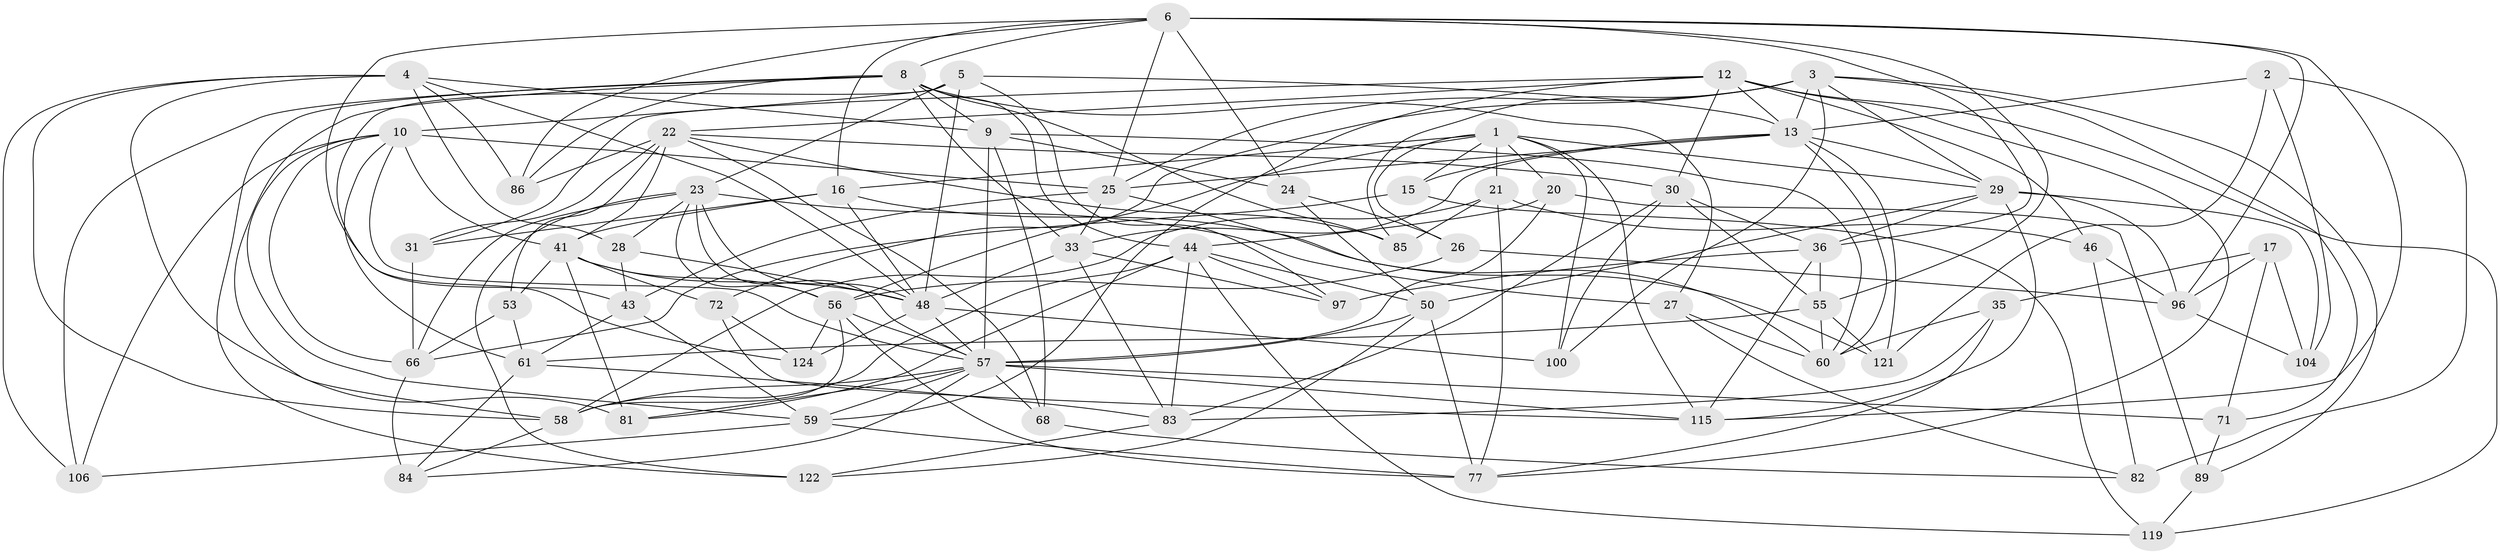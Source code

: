 // original degree distribution, {4: 1.0}
// Generated by graph-tools (version 1.1) at 2025/20/03/04/25 18:20:47]
// undirected, 65 vertices, 189 edges
graph export_dot {
graph [start="1"]
  node [color=gray90,style=filled];
  1 [super="+116+11"];
  2 [super="+69"];
  3 [super="+107+7"];
  4 [super="+74+117"];
  5 [super="+45"];
  6 [super="+34+99+125"];
  8 [super="+93+37"];
  9 [super="+38"];
  10 [super="+114+14"];
  12 [super="+67"];
  13 [super="+19+102+47"];
  15;
  16 [super="+118"];
  17;
  20;
  21 [super="+128"];
  22 [super="+54+32"];
  23 [super="+39+112"];
  24;
  25 [super="+80+79"];
  26;
  27;
  28 [super="+42"];
  29 [super="+40+62"];
  30 [super="+91"];
  31;
  33 [super="+108"];
  35;
  36 [super="+123"];
  41 [super="+52"];
  43 [super="+110"];
  44 [super="+49"];
  46;
  48 [super="+70+51"];
  50 [super="+64"];
  53;
  55 [super="+94"];
  56 [super="+113+109"];
  57 [super="+129+63"];
  58 [super="+103+75"];
  59 [super="+101"];
  60 [super="+88"];
  61 [super="+95"];
  66 [super="+127"];
  68;
  71;
  72;
  77 [super="+126"];
  81;
  82 [super="+90"];
  83 [super="+111"];
  84;
  85;
  86;
  89;
  96 [super="+105"];
  97;
  100;
  104;
  106;
  115 [super="+130"];
  119;
  121;
  122;
  124;
  1 -- 15;
  1 -- 16;
  1 -- 26;
  1 -- 21 [weight=2];
  1 -- 115;
  1 -- 100;
  1 -- 20;
  1 -- 56;
  1 -- 29;
  2 -- 82 [weight=3];
  2 -- 104;
  2 -- 121;
  2 -- 13;
  3 -- 100;
  3 -- 89;
  3 -- 85;
  3 -- 72;
  3 -- 29;
  3 -- 71;
  3 -- 25;
  3 -- 13;
  4 -- 48;
  4 -- 9;
  4 -- 58 [weight=2];
  4 -- 106;
  4 -- 28;
  4 -- 81;
  4 -- 86;
  5 -- 124;
  5 -- 97;
  5 -- 10;
  5 -- 48;
  5 -- 23;
  5 -- 13;
  6 -- 86;
  6 -- 24;
  6 -- 8;
  6 -- 36;
  6 -- 16;
  6 -- 115;
  6 -- 55;
  6 -- 96;
  6 -- 43;
  6 -- 25;
  8 -- 33;
  8 -- 106;
  8 -- 122;
  8 -- 58;
  8 -- 85;
  8 -- 86;
  8 -- 9;
  8 -- 27;
  8 -- 44;
  9 -- 24;
  9 -- 68;
  9 -- 60;
  9 -- 57;
  10 -- 41;
  10 -- 59;
  10 -- 66;
  10 -- 61;
  10 -- 106;
  10 -- 25;
  10 -- 57;
  12 -- 31;
  12 -- 22;
  12 -- 119;
  12 -- 30;
  12 -- 59;
  12 -- 77;
  12 -- 46;
  12 -- 13;
  13 -- 15;
  13 -- 121;
  13 -- 60;
  13 -- 33;
  13 -- 25;
  13 -- 29;
  15 -- 119;
  15 -- 66;
  16 -- 31;
  16 -- 41;
  16 -- 121;
  16 -- 48;
  17 -- 96;
  17 -- 104;
  17 -- 35;
  17 -- 71;
  20 -- 89;
  20 -- 44;
  20 -- 57;
  21 -- 77;
  21 -- 85;
  21 -- 46;
  21 -- 58;
  22 -- 68;
  22 -- 31;
  22 -- 85;
  22 -- 30;
  22 -- 86;
  22 -- 53;
  22 -- 41;
  23 -- 122;
  23 -- 27;
  23 -- 66;
  23 -- 56;
  23 -- 48;
  23 -- 28;
  23 -- 57;
  24 -- 26;
  24 -- 50;
  25 -- 43 [weight=2];
  25 -- 60;
  25 -- 33;
  26 -- 96;
  26 -- 56;
  27 -- 60;
  27 -- 82;
  28 -- 48 [weight=3];
  28 -- 43;
  29 -- 104;
  29 -- 96;
  29 -- 36;
  29 -- 50;
  29 -- 115;
  30 -- 100;
  30 -- 36;
  30 -- 55;
  30 -- 83;
  31 -- 66;
  33 -- 97;
  33 -- 48;
  33 -- 83;
  35 -- 83;
  35 -- 60;
  35 -- 77;
  36 -- 55;
  36 -- 97;
  36 -- 115;
  41 -- 72;
  41 -- 48;
  41 -- 81;
  41 -- 53;
  41 -- 56;
  43 -- 61;
  43 -- 59;
  44 -- 83;
  44 -- 50;
  44 -- 81;
  44 -- 97;
  44 -- 119;
  44 -- 58;
  46 -- 96;
  46 -- 82;
  48 -- 124;
  48 -- 57;
  48 -- 100;
  50 -- 122;
  50 -- 77;
  50 -- 57;
  53 -- 61;
  53 -- 66;
  55 -- 121;
  55 -- 61;
  55 -- 60;
  56 -- 57;
  56 -- 77;
  56 -- 58;
  56 -- 124;
  57 -- 81;
  57 -- 84;
  57 -- 71;
  57 -- 58;
  57 -- 68;
  57 -- 115;
  57 -- 59;
  58 -- 84;
  59 -- 106;
  59 -- 77;
  61 -- 84;
  61 -- 83;
  66 -- 84;
  68 -- 82;
  71 -- 89;
  72 -- 115;
  72 -- 124;
  83 -- 122;
  89 -- 119;
  96 -- 104;
}
